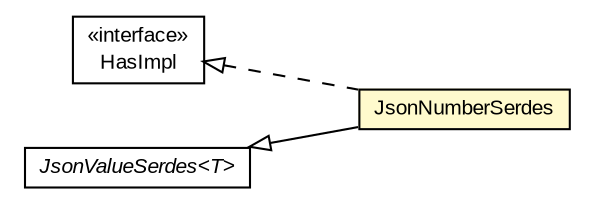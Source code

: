 #!/usr/local/bin/dot
#
# Class diagram 
# Generated by UMLGraph version R5_6-24-gf6e263 (http://www.umlgraph.org/)
#

digraph G {
	edge [fontname="arial",fontsize=10,labelfontname="arial",labelfontsize=10];
	node [fontname="arial",fontsize=10,shape=plaintext];
	nodesep=0.25;
	ranksep=0.5;
	rankdir=LR;
	// io.reinert.requestor.serialization.HasImpl
	c5913 [label=<<table title="io.reinert.requestor.serialization.HasImpl" border="0" cellborder="1" cellspacing="0" cellpadding="2" port="p" href="../HasImpl.html">
		<tr><td><table border="0" cellspacing="0" cellpadding="1">
<tr><td align="center" balign="center"> &#171;interface&#187; </td></tr>
<tr><td align="center" balign="center"> HasImpl </td></tr>
		</table></td></tr>
		</table>>, URL="../HasImpl.html", fontname="arial", fontcolor="black", fontsize=10.0];
	// io.reinert.requestor.serialization.json.JsonValueSerdes<T>
	c5917 [label=<<table title="io.reinert.requestor.serialization.json.JsonValueSerdes" border="0" cellborder="1" cellspacing="0" cellpadding="2" port="p" href="./JsonValueSerdes.html">
		<tr><td><table border="0" cellspacing="0" cellpadding="1">
<tr><td align="center" balign="center"><font face="arial italic"> JsonValueSerdes&lt;T&gt; </font></td></tr>
		</table></td></tr>
		</table>>, URL="./JsonValueSerdes.html", fontname="arial", fontcolor="black", fontsize=10.0];
	// io.reinert.requestor.serialization.json.JsonNumberSerdes
	c5923 [label=<<table title="io.reinert.requestor.serialization.json.JsonNumberSerdes" border="0" cellborder="1" cellspacing="0" cellpadding="2" port="p" bgcolor="lemonChiffon" href="./JsonNumberSerdes.html">
		<tr><td><table border="0" cellspacing="0" cellpadding="1">
<tr><td align="center" balign="center"> JsonNumberSerdes </td></tr>
		</table></td></tr>
		</table>>, URL="./JsonNumberSerdes.html", fontname="arial", fontcolor="black", fontsize=10.0];
	//io.reinert.requestor.serialization.json.JsonNumberSerdes extends io.reinert.requestor.serialization.json.JsonValueSerdes<java.lang.Number>
	c5917:p -> c5923:p [dir=back,arrowtail=empty];
	//io.reinert.requestor.serialization.json.JsonNumberSerdes implements io.reinert.requestor.serialization.HasImpl
	c5913:p -> c5923:p [dir=back,arrowtail=empty,style=dashed];
}

